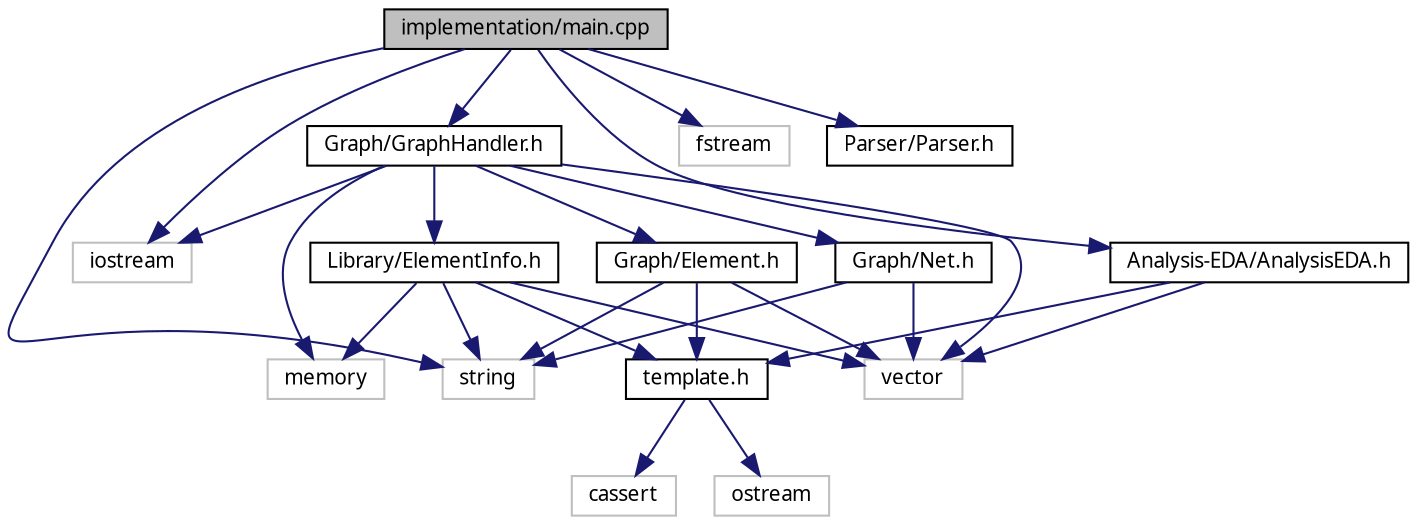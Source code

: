 digraph "implementation/main.cpp"
{
 // LATEX_PDF_SIZE
  edge [fontname="FreeSans.ttf",fontsize="10",labelfontname="FreeSans.ttf",labelfontsize="10"];
  node [fontname="FreeSans.ttf",fontsize="10",shape=record];
  Node0 [label="implementation/main.cpp",height=0.2,width=0.4,color="black", fillcolor="grey75", style="filled", fontcolor="black",tooltip=" "];
  Node0 -> Node1 [color="midnightblue",fontsize="10",style="solid",fontname="FreeSans.ttf"];
  Node1 [label="iostream",height=0.2,width=0.4,color="grey75", fillcolor="white", style="filled",tooltip=" "];
  Node0 -> Node2 [color="midnightblue",fontsize="10",style="solid",fontname="FreeSans.ttf"];
  Node2 [label="fstream",height=0.2,width=0.4,color="grey75", fillcolor="white", style="filled",tooltip=" "];
  Node0 -> Node3 [color="midnightblue",fontsize="10",style="solid",fontname="FreeSans.ttf"];
  Node3 [label="string",height=0.2,width=0.4,color="grey75", fillcolor="white", style="filled",tooltip=" "];
  Node0 -> Node4 [color="midnightblue",fontsize="10",style="solid",fontname="FreeSans.ttf"];
  Node4 [label="Graph/GraphHandler.h",height=0.2,width=0.4,color="black", fillcolor="white", style="filled",URL="$GraphHandler_8h.html",tooltip=" "];
  Node4 -> Node5 [color="midnightblue",fontsize="10",style="solid",fontname="FreeSans.ttf"];
  Node5 [label="Graph/Element.h",height=0.2,width=0.4,color="black", fillcolor="white", style="filled",URL="$Element_8h.html",tooltip=" "];
  Node5 -> Node6 [color="midnightblue",fontsize="10",style="solid",fontname="FreeSans.ttf"];
  Node6 [label="template.h",height=0.2,width=0.4,color="black", fillcolor="white", style="filled",URL="$template_8h.html",tooltip=" "];
  Node6 -> Node7 [color="midnightblue",fontsize="10",style="solid",fontname="FreeSans.ttf"];
  Node7 [label="cassert",height=0.2,width=0.4,color="grey75", fillcolor="white", style="filled",tooltip=" "];
  Node6 -> Node8 [color="midnightblue",fontsize="10",style="solid",fontname="FreeSans.ttf"];
  Node8 [label="ostream",height=0.2,width=0.4,color="grey75", fillcolor="white", style="filled",tooltip=" "];
  Node5 -> Node3 [color="midnightblue",fontsize="10",style="solid",fontname="FreeSans.ttf"];
  Node5 -> Node9 [color="midnightblue",fontsize="10",style="solid",fontname="FreeSans.ttf"];
  Node9 [label="vector",height=0.2,width=0.4,color="grey75", fillcolor="white", style="filled",tooltip=" "];
  Node4 -> Node10 [color="midnightblue",fontsize="10",style="solid",fontname="FreeSans.ttf"];
  Node10 [label="Graph/Net.h",height=0.2,width=0.4,color="black", fillcolor="white", style="filled",URL="$Net_8h.html",tooltip=" "];
  Node10 -> Node3 [color="midnightblue",fontsize="10",style="solid",fontname="FreeSans.ttf"];
  Node10 -> Node9 [color="midnightblue",fontsize="10",style="solid",fontname="FreeSans.ttf"];
  Node4 -> Node11 [color="midnightblue",fontsize="10",style="solid",fontname="FreeSans.ttf"];
  Node11 [label="Library/ElementInfo.h",height=0.2,width=0.4,color="black", fillcolor="white", style="filled",URL="$ElementInfo_8h.html",tooltip=" "];
  Node11 -> Node6 [color="midnightblue",fontsize="10",style="solid",fontname="FreeSans.ttf"];
  Node11 -> Node3 [color="midnightblue",fontsize="10",style="solid",fontname="FreeSans.ttf"];
  Node11 -> Node9 [color="midnightblue",fontsize="10",style="solid",fontname="FreeSans.ttf"];
  Node11 -> Node12 [color="midnightblue",fontsize="10",style="solid",fontname="FreeSans.ttf"];
  Node12 [label="memory",height=0.2,width=0.4,color="grey75", fillcolor="white", style="filled",tooltip=" "];
  Node4 -> Node1 [color="midnightblue",fontsize="10",style="solid",fontname="FreeSans.ttf"];
  Node4 -> Node12 [color="midnightblue",fontsize="10",style="solid",fontname="FreeSans.ttf"];
  Node4 -> Node9 [color="midnightblue",fontsize="10",style="solid",fontname="FreeSans.ttf"];
  Node0 -> Node13 [color="midnightblue",fontsize="10",style="solid",fontname="FreeSans.ttf"];
  Node13 [label="Parser/Parser.h",height=0.2,width=0.4,color="black", fillcolor="white", style="filled",URL="$Parser_8h.html",tooltip=" "];
  Node0 -> Node14 [color="midnightblue",fontsize="10",style="solid",fontname="FreeSans.ttf"];
  Node14 [label="Analysis-EDA/AnalysisEDA.h",height=0.2,width=0.4,color="black", fillcolor="white", style="filled",URL="$AnalysisEDA_8h.html",tooltip=" "];
  Node14 -> Node9 [color="midnightblue",fontsize="10",style="solid",fontname="FreeSans.ttf"];
  Node14 -> Node6 [color="midnightblue",fontsize="10",style="solid",fontname="FreeSans.ttf"];
}
